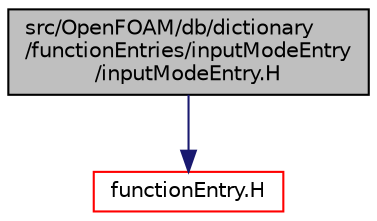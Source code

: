 digraph "src/OpenFOAM/db/dictionary/functionEntries/inputModeEntry/inputModeEntry.H"
{
  bgcolor="transparent";
  edge [fontname="Helvetica",fontsize="10",labelfontname="Helvetica",labelfontsize="10"];
  node [fontname="Helvetica",fontsize="10",shape=record];
  Node1 [label="src/OpenFOAM/db/dictionary\l/functionEntries/inputModeEntry\l/inputModeEntry.H",height=0.2,width=0.4,color="black", fillcolor="grey75", style="filled", fontcolor="black"];
  Node1 -> Node2 [color="midnightblue",fontsize="10",style="solid",fontname="Helvetica"];
  Node2 [label="functionEntry.H",height=0.2,width=0.4,color="red",URL="$a07727.html"];
}
